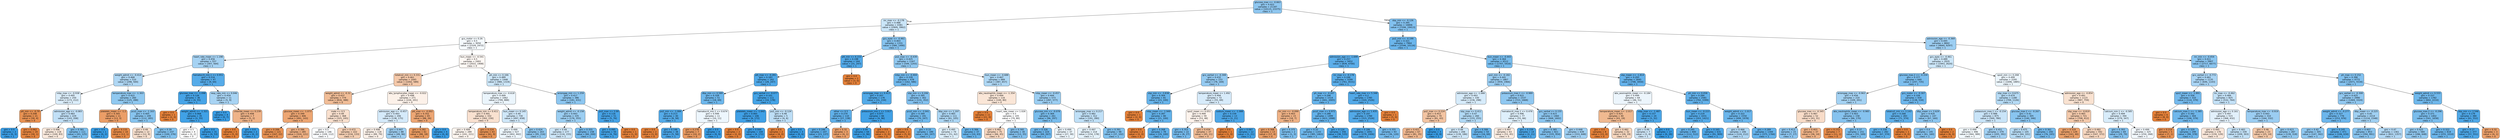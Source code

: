 digraph Tree {
node [shape=box, style="filled, rounded", color="black", fontname="helvetica"] ;
edge [fontname="helvetica"] ;
0 [label="glucose_max <= -0.663\ngini = 0.422\nsamples = 21187\nvalue = [10115, 23375]\nclass = 1", fillcolor="#8fc7f0"] ;
1 [label="inr_max <= -0.178\ngini = 0.488\nsamples = 4381\nvalue = [2909, 3962]\nclass = 1", fillcolor="#cae5f8"] ;
0 -> 1 [labeldistance=2.5, labelangle=45, headlabel="True"] ;
2 [label="gcs_motor <= 0.26\ngini = 0.5\nsamples = 3050\nvalue = [2329, 2472]\nclass = 1", fillcolor="#f4f9fd"] ;
1 -> 2 ;
3 [label="heart_rate_mean <= 1.198\ngini = 0.456\nsamples = 557\nvalue = [307, 564]\nclass = 1", fillcolor="#a5d2f3"] ;
2 -> 3 ;
4 [label="weight_admit <= -0.414\ngini = 0.468\nsamples = 510\nvalue = [298, 500]\nclass = 1", fillcolor="#afd7f4"] ;
3 -> 4 ;
5 [label="mbp_max <= -0.938\ngini = 0.495\nsamples = 250\nvalue = [173, 212]\nclass = 1", fillcolor="#dbedfa"] ;
4 -> 5 ;
6 [label="ptt_min <= -0.79\ngini = 0.208\nsamples = 21\nvalue = [30, 4]\nclass = 0", fillcolor="#e89253"] ;
5 -> 6 ;
7 [label="gini = 0.0\nsamples = 2\nvalue = [0, 3]\nclass = 1", fillcolor="#399de5"] ;
6 -> 7 ;
8 [label="gini = 0.062\nsamples = 19\nvalue = [30, 1]\nclass = 0", fillcolor="#e68540"] ;
6 -> 8 ;
9 [label="admission_age <= -0.083\ngini = 0.483\nsamples = 229\nvalue = [143, 208]\nclass = 1", fillcolor="#c1e0f7"] ;
5 -> 9 ;
10 [label="gini = 0.496\nsamples = 118\nvalue = [100, 83]\nclass = 0", fillcolor="#fbeadd"] ;
9 -> 10 ;
11 [label="gini = 0.381\nsamples = 111\nvalue = [43, 125]\nclass = 1", fillcolor="#7dbfee"] ;
9 -> 11 ;
12 [label="temperature_max <= -1.303\ngini = 0.422\nsamples = 260\nvalue = [125, 288]\nclass = 1", fillcolor="#8fc8f0"] ;
4 -> 12 ;
13 [label="platelets_mean <= -1.2\ngini = 0.305\nsamples = 11\nvalue = [13, 3]\nclass = 0", fillcolor="#eb9e67"] ;
12 -> 13 ;
14 [label="gini = 0.0\nsamples = 1\nvalue = [0, 2]\nclass = 1", fillcolor="#399de5"] ;
13 -> 14 ;
15 [label="gini = 0.133\nsamples = 10\nvalue = [13, 1]\nclass = 0", fillcolor="#e78b48"] ;
13 -> 15 ;
16 [label="pco2_max <= -1.163\ngini = 0.405\nsamples = 249\nvalue = [112, 285]\nclass = 1", fillcolor="#87c4ef"] ;
12 -> 16 ;
17 [label="gini = 0.49\nsamples = 12\nvalue = [12, 9]\nclass = 0", fillcolor="#f8e0ce"] ;
16 -> 17 ;
18 [label="gini = 0.39\nsamples = 237\nvalue = [100, 276]\nclass = 1", fillcolor="#81c1ee"] ;
16 -> 18 ;
19 [label="hematocrit_min.1 <= 0.951\ngini = 0.216\nsamples = 47\nvalue = [9, 64]\nclass = 1", fillcolor="#55abe9"] ;
3 -> 19 ;
20 [label="glucose_max <= -1.098\ngini = 0.126\nsamples = 36\nvalue = [4, 55]\nclass = 1", fillcolor="#47a4e7"] ;
19 -> 20 ;
21 [label="gini = 0.0\nsamples = 1\nvalue = [2, 0]\nclass = 0", fillcolor="#e58139"] ;
20 -> 21 ;
22 [label="weight_admit <= -1.321\ngini = 0.068\nsamples = 35\nvalue = [2, 55]\nclass = 1", fillcolor="#40a1e6"] ;
20 -> 22 ;
23 [label="gini = 0.5\nsamples = 4\nvalue = [2, 2]\nclass = 0", fillcolor="#ffffff"] ;
22 -> 23 ;
24 [label="gini = 0.0\nsamples = 31\nvalue = [0, 53]\nclass = 1", fillcolor="#399de5"] ;
22 -> 24 ;
25 [label="resp_rate_min <= 0.046\ngini = 0.459\nsamples = 11\nvalue = [5, 9]\nclass = 1", fillcolor="#a7d3f3"] ;
19 -> 25 ;
26 [label="gini = 0.0\nsamples = 4\nvalue = [0, 7]\nclass = 1", fillcolor="#399de5"] ;
25 -> 26 ;
27 [label="chloride_mean <= 0.239\ngini = 0.408\nsamples = 7\nvalue = [5, 2]\nclass = 0", fillcolor="#efb388"] ;
25 -> 27 ;
28 [label="gini = 0.0\nsamples = 5\nvalue = [5, 0]\nclass = 0", fillcolor="#e58139"] ;
27 -> 28 ;
29 [label="gini = 0.0\nsamples = 2\nvalue = [0, 2]\nclass = 1", fillcolor="#399de5"] ;
27 -> 29 ;
30 [label="bun_mean <= -0.541\ngini = 0.5\nsamples = 2493\nvalue = [2022, 1908]\nclass = 0", fillcolor="#fef8f4"] ;
2 -> 30 ;
31 [label="totalco2_min <= 0.331\ngini = 0.461\nsamples = 1045\nvalue = [1042, 589]\nclass = 0", fillcolor="#f4c8a9"] ;
30 -> 31 ;
32 [label="weight_admit <= -0.31\ngini = 0.437\nsamples = 774\nvalue = [816, 388]\nclass = 0", fillcolor="#f1bd97"] ;
31 -> 32 ;
33 [label="glucose_mean <= -1.073\ngini = 0.349\nsamples = 406\nvalue = [491, 143]\nclass = 0", fillcolor="#eda673"] ;
32 -> 33 ;
34 [label="gini = 0.206\nsamples = 121\nvalue = [167, 22]\nclass = 0", fillcolor="#e89253"] ;
33 -> 34 ;
35 [label="gini = 0.396\nsamples = 285\nvalue = [324, 121]\nclass = 0", fillcolor="#efb083"] ;
33 -> 35 ;
36 [label="male <= 0.5\ngini = 0.49\nsamples = 368\nvalue = [325, 245]\nclass = 0", fillcolor="#f9e0ce"] ;
32 -> 36 ;
37 [label="gini = 0.5\nsamples = 146\nvalue = [109, 112]\nclass = 1", fillcolor="#fafcfe"] ;
36 -> 37 ;
38 [label="gini = 0.472\nsamples = 222\nvalue = [216, 133]\nclass = 0", fillcolor="#f5cfb3"] ;
36 -> 38 ;
39 [label="abs_lymphocytes_mean <= -0.022\ngini = 0.498\nsamples = 271\nvalue = [226, 201]\nclass = 0", fillcolor="#fcf1e9"] ;
31 -> 39 ;
40 [label="admission_age <= -0.457\ngini = 0.493\nsamples = 206\nvalue = [138, 175]\nclass = 1", fillcolor="#d5eafa"] ;
39 -> 40 ;
41 [label="gini = 0.498\nsamples = 118\nvalue = [89, 79]\nclass = 0", fillcolor="#fcf1e9"] ;
40 -> 41 ;
42 [label="gini = 0.447\nsamples = 88\nvalue = [49, 96]\nclass = 1", fillcolor="#9ecff2"] ;
40 -> 42 ;
43 [label="ptt_max <= -0.002\ngini = 0.352\nsamples = 65\nvalue = [88, 26]\nclass = 0", fillcolor="#eda674"] ;
39 -> 43 ;
44 [label="gini = 0.282\nsamples = 61\nvalue = [88, 18]\nclass = 0", fillcolor="#ea9b61"] ;
43 -> 44 ;
45 [label="gini = 0.0\nsamples = 4\nvalue = [0, 8]\nclass = 1", fillcolor="#399de5"] ;
43 -> 45 ;
46 [label="ph_min <= 0.166\ngini = 0.489\nsamples = 1448\nvalue = [980, 1319]\nclass = 1", fillcolor="#cce6f8"] ;
30 -> 46 ;
47 [label="temperature_max <= -0.618\ngini = 0.499\nsamples = 1062\nvalue = [799, 888]\nclass = 1", fillcolor="#ebf5fc"] ;
46 -> 47 ;
48 [label="temperature_min <= 0.411\ngini = 0.491\nsamples = 332\nvalue = [302, 230]\nclass = 0", fillcolor="#f9e1d0"] ;
47 -> 48 ;
49 [label="gini = 0.499\nsamples = 289\nvalue = [241, 221]\nclass = 0", fillcolor="#fdf5ef"] ;
48 -> 49 ;
50 [label="gini = 0.224\nsamples = 43\nvalue = [61, 9]\nclass = 0", fillcolor="#e99456"] ;
48 -> 50 ;
51 [label="bun_mean <= 0.145\ngini = 0.49\nsamples = 730\nvalue = [497, 658]\nclass = 1", fillcolor="#cfe7f9"] ;
47 -> 51 ;
52 [label="gini = 0.499\nsamples = 527\nvalue = [402, 442]\nclass = 1", fillcolor="#edf6fd"] ;
51 -> 52 ;
53 [label="gini = 0.424\nsamples = 203\nvalue = [95, 216]\nclass = 1", fillcolor="#90c8f0"] ;
51 -> 53 ;
54 [label="aniongap_min <= 1.259\ngini = 0.417\nsamples = 386\nvalue = [181, 431]\nclass = 1", fillcolor="#8cc6f0"] ;
46 -> 54 ;
55 [label="weight_admit <= -0.158\ngini = 0.443\nsamples = 335\nvalue = [176, 355]\nclass = 1", fillcolor="#9bcef2"] ;
54 -> 55 ;
56 [label="gini = 0.49\nsamples = 177\nvalue = [116, 155]\nclass = 1", fillcolor="#cde6f8"] ;
55 -> 56 ;
57 [label="gini = 0.355\nsamples = 158\nvalue = [60, 200]\nclass = 1", fillcolor="#74baed"] ;
55 -> 57 ;
58 [label="po2_max <= 2.09\ngini = 0.116\nsamples = 51\nvalue = [5, 76]\nclass = 1", fillcolor="#46a3e7"] ;
54 -> 58 ;
59 [label="gini = 0.095\nsamples = 50\nvalue = [4, 76]\nclass = 1", fillcolor="#43a2e6"] ;
58 -> 59 ;
60 [label="gini = 0.0\nsamples = 1\nvalue = [1, 0]\nclass = 0", fillcolor="#e58139"] ;
58 -> 60 ;
61 [label="gcs_eyes <= -0.461\ngini = 0.403\nsamples = 1331\nvalue = [580, 1490]\nclass = 1", fillcolor="#86c3ef"] ;
1 -> 61 ;
62 [label="ptt_min <= 6.153\ngini = 0.198\nsamples = 164\nvalue = [31, 247]\nclass = 1", fillcolor="#52a9e8"] ;
61 -> 62 ;
63 [label="ptt_max <= -0.281\ngini = 0.183\nsamples = 162\nvalue = [28, 247]\nclass = 1", fillcolor="#4fa8e8"] ;
62 -> 63 ;
64 [label="dbp_min <= 0.589\ngini = 0.328\nsamples = 51\nvalue = [18, 69]\nclass = 1", fillcolor="#6db7ec"] ;
63 -> 64 ;
65 [label="po2_min <= -1.084\ngini = 0.213\nsamples = 40\nvalue = [8, 58]\nclass = 1", fillcolor="#54abe9"] ;
64 -> 65 ;
66 [label="gini = 0.0\nsamples = 2\nvalue = [3, 0]\nclass = 0", fillcolor="#e58139"] ;
65 -> 66 ;
67 [label="gini = 0.146\nsamples = 38\nvalue = [5, 58]\nclass = 1", fillcolor="#4aa5e7"] ;
65 -> 67 ;
68 [label="hematocrit_min.1 <= 0.674\ngini = 0.499\nsamples = 11\nvalue = [10, 11]\nclass = 1", fillcolor="#edf6fd"] ;
64 -> 68 ;
69 [label="gini = 0.278\nsamples = 7\nvalue = [10, 2]\nclass = 0", fillcolor="#ea9a61"] ;
68 -> 69 ;
70 [label="gini = 0.0\nsamples = 4\nvalue = [0, 9]\nclass = 1", fillcolor="#399de5"] ;
68 -> 70 ;
71 [label="gcs_verbal <= -0.077\ngini = 0.101\nsamples = 111\nvalue = [10, 178]\nclass = 1", fillcolor="#44a3e6"] ;
63 -> 71 ;
72 [label="platelets_mean <= -1.642\ngini = 0.065\nsamples = 106\nvalue = [6, 172]\nclass = 1", fillcolor="#40a0e6"] ;
71 -> 72 ;
73 [label="gini = 0.0\nsamples = 2\nvalue = [2, 0]\nclass = 0", fillcolor="#e58139"] ;
72 -> 73 ;
74 [label="gini = 0.044\nsamples = 104\nvalue = [4, 172]\nclass = 1", fillcolor="#3e9fe6"] ;
72 -> 74 ;
75 [label="po2_min <= -0.124\ngini = 0.48\nsamples = 5\nvalue = [4, 6]\nclass = 1", fillcolor="#bddef6"] ;
71 -> 75 ;
76 [label="gini = 0.0\nsamples = 2\nvalue = [4, 0]\nclass = 0", fillcolor="#e58139"] ;
75 -> 76 ;
77 [label="gini = 0.0\nsamples = 3\nvalue = [0, 6]\nclass = 1", fillcolor="#399de5"] ;
75 -> 77 ;
78 [label="gini = 0.0\nsamples = 2\nvalue = [3, 0]\nclass = 0", fillcolor="#e58139"] ;
62 -> 78 ;
79 [label="po2_max <= -0.439\ngini = 0.425\nsamples = 1167\nvalue = [549, 1243]\nclass = 1", fillcolor="#90c8f0"] ;
61 -> 79 ;
80 [label="mbp_min <= -0.404\ngini = 0.339\nsamples = 478\nvalue = [162, 586]\nclass = 1", fillcolor="#70b8ec"] ;
79 -> 80 ;
81 [label="aniongap_max <= 0.413\ngini = 0.207\nsamples = 176\nvalue = [31, 234]\nclass = 1", fillcolor="#53aae8"] ;
80 -> 81 ;
82 [label="other <= 0.5\ngini = 0.274\nsamples = 110\nvalue = [27, 138]\nclass = 1", fillcolor="#60b0ea"] ;
81 -> 82 ;
83 [label="gini = 0.246\nsamples = 107\nvalue = [23, 137]\nclass = 1", fillcolor="#5aade9"] ;
82 -> 83 ;
84 [label="gini = 0.32\nsamples = 3\nvalue = [4, 1]\nclass = 0", fillcolor="#eca06a"] ;
82 -> 84 ;
85 [label="potassium_min.1 <= 3.917\ngini = 0.077\nsamples = 66\nvalue = [4, 96]\nclass = 1", fillcolor="#41a1e6"] ;
81 -> 85 ;
86 [label="gini = 0.04\nsamples = 64\nvalue = [2, 96]\nclass = 1", fillcolor="#3d9fe6"] ;
85 -> 86 ;
87 [label="gini = 0.0\nsamples = 2\nvalue = [2, 0]\nclass = 0", fillcolor="#e58139"] ;
85 -> 87 ;
88 [label="sbp_min <= 0.206\ngini = 0.395\nsamples = 302\nvalue = [131, 352]\nclass = 1", fillcolor="#83c1ef"] ;
80 -> 88 ;
89 [label="pco2_min <= -2.041\ngini = 0.344\nsamples = 191\nvalue = [70, 247]\nclass = 1", fillcolor="#71b9ec"] ;
88 -> 89 ;
90 [label="gini = 0.0\nsamples = 2\nvalue = [5, 0]\nclass = 0", fillcolor="#e58139"] ;
89 -> 90 ;
91 [label="gini = 0.33\nsamples = 189\nvalue = [65, 247]\nclass = 1", fillcolor="#6db7ec"] ;
89 -> 91 ;
92 [label="dbp_min <= 1.197\ngini = 0.465\nsamples = 111\nvalue = [61, 105]\nclass = 1", fillcolor="#acd6f4"] ;
88 -> 92 ;
93 [label="gini = 0.495\nsamples = 74\nvalue = [51, 62]\nclass = 1", fillcolor="#dceefa"] ;
92 -> 93 ;
94 [label="gini = 0.306\nsamples = 37\nvalue = [10, 43]\nclass = 1", fillcolor="#67b4eb"] ;
92 -> 94 ;
95 [label="bun_mean <= -0.688\ngini = 0.467\nsamples = 689\nvalue = [387, 657]\nclass = 1", fillcolor="#aed7f4"] ;
79 -> 95 ;
96 [label="abs_neutrophils_mean <= -1.354\ngini = 0.494\nsamples = 116\nvalue = [100, 80]\nclass = 0", fillcolor="#fae6d7"] ;
95 -> 96 ;
97 [label="gini = 0.0\nsamples = 11\nvalue = [21, 0]\nclass = 0", fillcolor="#e58139"] ;
96 -> 97 ;
98 [label="heart_rate_mean <= 1.026\ngini = 0.5\nsamples = 105\nvalue = [79, 80]\nclass = 1", fillcolor="#fdfeff"] ;
96 -> 98 ;
99 [label="gini = 0.482\nsamples = 75\nvalue = [66, 45]\nclass = 0", fillcolor="#f7d7c0"] ;
98 -> 99 ;
100 [label="gini = 0.395\nsamples = 30\nvalue = [13, 35]\nclass = 1", fillcolor="#83c1ef"] ;
98 -> 100 ;
101 [label="mbp_mean <= -0.457\ngini = 0.444\nsamples = 573\nvalue = [287, 577]\nclass = 1", fillcolor="#9bcef2"] ;
95 -> 101 ;
102 [label="glucose_min <= -0.078\ngini = 0.369\nsamples = 261\nvalue = [96, 297]\nclass = 1", fillcolor="#79bded"] ;
101 -> 102 ;
103 [label="gini = 0.326\nsamples = 224\nvalue = [69, 267]\nclass = 1", fillcolor="#6cb6ec"] ;
102 -> 103 ;
104 [label="gini = 0.499\nsamples = 37\nvalue = [27, 30]\nclass = 1", fillcolor="#ebf5fc"] ;
102 -> 104 ;
105 [label="aniongap_max <= 0.217\ngini = 0.482\nsamples = 312\nvalue = [191, 280]\nclass = 1", fillcolor="#c0e0f7"] ;
101 -> 105 ;
106 [label="gini = 0.497\nsamples = 214\nvalue = [154, 178]\nclass = 1", fillcolor="#e4f2fb"] ;
105 -> 106 ;
107 [label="gini = 0.391\nsamples = 98\nvalue = [37, 102]\nclass = 1", fillcolor="#81c1ee"] ;
105 -> 107 ;
108 [label="sbp_min <= -0.126\ngini = 0.395\nsamples = 16806\nvalue = [7206, 19413]\nclass = 1", fillcolor="#82c1ef"] ;
0 -> 108 [labeldistance=2.5, labelangle=-45, headlabel="False"] ;
109 [label="po2_min <= -0.199\ngini = 0.321\nsamples = 7964\nvalue = [2546, 10116]\nclass = 1", fillcolor="#6bb6ec"] ;
108 -> 109 ;
110 [label="admission_age <= -1.699\ngini = 0.257\nsamples = 3452\nvalue = [839, 4700]\nclass = 1", fillcolor="#5caeea"] ;
109 -> 110 ;
111 [label="gcs_verbal <= -0.308\ngini = 0.432\nsamples = 153\nvalue = [78, 169]\nclass = 1", fillcolor="#94caf1"] ;
110 -> 111 ;
112 [label="sbp_min <= -3.838\ngini = 0.304\nsamples = 81\nvalue = [23, 100]\nclass = 1", fillcolor="#67b4eb"] ;
111 -> 112 ;
113 [label="gini = 0.0\nsamples = 1\nvalue = [2, 0]\nclass = 0", fillcolor="#e58139"] ;
112 -> 113 ;
114 [label="mbp_mean <= -1.949\ngini = 0.287\nsamples = 80\nvalue = [21, 100]\nclass = 1", fillcolor="#63b2ea"] ;
112 -> 114 ;
115 [label="gini = 0.0\nsamples = 2\nvalue = [2, 0]\nclass = 0", fillcolor="#e58139"] ;
114 -> 115 ;
116 [label="gini = 0.268\nsamples = 78\nvalue = [19, 100]\nclass = 1", fillcolor="#5fb0ea"] ;
114 -> 116 ;
117 [label="temperature_mean <= 1.492\ngini = 0.494\nsamples = 72\nvalue = [55, 69]\nclass = 1", fillcolor="#d7ebfa"] ;
111 -> 117 ;
118 [label="spo2_mean <= 0.051\ngini = 0.499\nsamples = 59\nvalue = [53, 48]\nclass = 0", fillcolor="#fdf3ec"] ;
117 -> 118 ;
119 [label="gini = 0.353\nsamples = 22\nvalue = [8, 27]\nclass = 1", fillcolor="#74baed"] ;
118 -> 119 ;
120 [label="gini = 0.434\nsamples = 37\nvalue = [45, 21]\nclass = 0", fillcolor="#f1bc95"] ;
118 -> 120 ;
121 [label="sodium_mean <= -1.088\ngini = 0.159\nsamples = 13\nvalue = [2, 21]\nclass = 1", fillcolor="#4ca6e7"] ;
117 -> 121 ;
122 [label="gini = 0.0\nsamples = 1\nvalue = [1, 0]\nclass = 0", fillcolor="#e58139"] ;
121 -> 122 ;
123 [label="gini = 0.087\nsamples = 12\nvalue = [1, 21]\nclass = 1", fillcolor="#42a2e6"] ;
121 -> 123 ;
124 [label="inr_max <= -0.178\ngini = 0.246\nsamples = 3299\nvalue = [761, 4531]\nclass = 1", fillcolor="#5aade9"] ;
110 -> 124 ;
125 [label="ph_max <= -4.207\ngini = 0.296\nsamples = 1514\nvalue = [441, 2005]\nclass = 1", fillcolor="#65b3eb"] ;
124 -> 125 ;
126 [label="inr_min <= -0.099\ngini = 0.403\nsamples = 15\nvalue = [18, 7]\nclass = 0", fillcolor="#efb286"] ;
125 -> 126 ;
127 [label="gini = 0.308\nsamples = 13\nvalue = [17, 4]\nclass = 0", fillcolor="#eb9f68"] ;
126 -> 127 ;
128 [label="gini = 0.375\nsamples = 2\nvalue = [1, 3]\nclass = 1", fillcolor="#7bbeee"] ;
126 -> 128 ;
129 [label="pco2_max <= 0.972\ngini = 0.288\nsamples = 1499\nvalue = [423, 1998]\nclass = 1", fillcolor="#63b2eb"] ;
125 -> 129 ;
130 [label="gini = 0.33\nsamples = 1143\nvalue = [385, 1463]\nclass = 1", fillcolor="#6db7ec"] ;
129 -> 130 ;
131 [label="gini = 0.124\nsamples = 356\nvalue = [38, 535]\nclass = 1", fillcolor="#47a4e7"] ;
129 -> 131 ;
132 [label="heart_rate_max <= 5.348\ngini = 0.2\nsamples = 1785\nvalue = [320, 2526]\nclass = 1", fillcolor="#52a9e8"] ;
124 -> 132 ;
133 [label="admission_age <= 1.435\ngini = 0.197\nsamples = 1784\nvalue = [315, 2526]\nclass = 1", fillcolor="#52a9e8"] ;
132 -> 133 ;
134 [label="gini = 0.186\nsamples = 1691\nvalue = [279, 2406]\nclass = 1", fillcolor="#50a8e8"] ;
133 -> 134 ;
135 [label="gini = 0.355\nsamples = 93\nvalue = [36, 120]\nclass = 1", fillcolor="#74baed"] ;
133 -> 135 ;
136 [label="gini = 0.0\nsamples = 1\nvalue = [5, 0]\nclass = 0", fillcolor="#e58139"] ;
132 -> 136 ;
137 [label="bun_mean <= -0.443\ngini = 0.364\nsamples = 4512\nvalue = [1707, 5416]\nclass = 1", fillcolor="#77bced"] ;
109 -> 137 ;
138 [label="po2_min <= -0.182\ngini = 0.441\nsamples = 1867\nvalue = [959, 1966]\nclass = 1", fillcolor="#9acdf2"] ;
137 -> 138 ;
139 [label="admission_age <= -1.066\ngini = 0.493\nsamples = 330\nvalue = [236, 298]\nclass = 1", fillcolor="#d6ebfa"] ;
138 -> 139 ;
140 [label="po2_max <= 0.224\ngini = 0.453\nsamples = 70\nvalue = [81, 43]\nclass = 0", fillcolor="#f3c4a2"] ;
139 -> 140 ;
141 [label="gini = 0.421\nsamples = 67\nvalue = [81, 35]\nclass = 0", fillcolor="#f0b78f"] ;
140 -> 141 ;
142 [label="gini = 0.0\nsamples = 3\nvalue = [0, 8]\nclass = 1", fillcolor="#399de5"] ;
140 -> 142 ;
143 [label="sbp_max <= 0.411\ngini = 0.47\nsamples = 260\nvalue = [155, 255]\nclass = 1", fillcolor="#b1d9f5"] ;
139 -> 143 ;
144 [label="gini = 0.49\nsamples = 206\nvalue = [139, 186]\nclass = 1", fillcolor="#cde6f8"] ;
143 -> 144 ;
145 [label="gini = 0.306\nsamples = 54\nvalue = [16, 69]\nclass = 1", fillcolor="#67b4eb"] ;
143 -> 145 ;
146 [label="potassium_max.1 <= -0.989\ngini = 0.422\nsamples = 1537\nvalue = [723, 1668]\nclass = 1", fillcolor="#8fc7f0"] ;
138 -> 146 ;
147 [label="hematocrit_max.1 <= 0.476\ngini = 0.496\nsamples = 77\nvalue = [55, 66]\nclass = 1", fillcolor="#deeffb"] ;
146 -> 147 ;
148 [label="gini = 0.497\nsamples = 63\nvalue = [53, 45]\nclass = 0", fillcolor="#fbece1"] ;
147 -> 148 ;
149 [label="gini = 0.159\nsamples = 14\nvalue = [2, 21]\nclass = 1", fillcolor="#4ca6e7"] ;
147 -> 149 ;
150 [label="gcs_verbal <= 0.155\ngini = 0.415\nsamples = 1460\nvalue = [668, 1602]\nclass = 1", fillcolor="#8cc6f0"] ;
146 -> 150 ;
151 [label="gini = 0.385\nsamples = 821\nvalue = [335, 954]\nclass = 1", fillcolor="#7fbfee"] ;
150 -> 151 ;
152 [label="gini = 0.448\nsamples = 639\nvalue = [333, 648]\nclass = 1", fillcolor="#9fcff2"] ;
150 -> 152 ;
153 [label="sbp_mean <= -1.814\ngini = 0.293\nsamples = 2645\nvalue = [748, 3450]\nclass = 1", fillcolor="#64b2eb"] ;
137 -> 153 ;
154 [label="abs_eosinophils_mean <= -0.184\ngini = 0.499\nsamples = 64\nvalue = [46, 51]\nclass = 1", fillcolor="#ecf5fc"] ;
153 -> 154 ;
155 [label="temperature_mean <= -2.017\ngini = 0.425\nsamples = 40\nvalue = [43, 19]\nclass = 0", fillcolor="#f0b990"] ;
154 -> 155 ;
156 [label="gini = 0.0\nsamples = 8\nvalue = [15, 0]\nclass = 0", fillcolor="#e58139"] ;
155 -> 156 ;
157 [label="gini = 0.482\nsamples = 32\nvalue = [28, 19]\nclass = 0", fillcolor="#f7d7bf"] ;
155 -> 157 ;
158 [label="mbp_max <= -1.487\ngini = 0.157\nsamples = 24\nvalue = [3, 32]\nclass = 1", fillcolor="#4ca6e7"] ;
154 -> 158 ;
159 [label="gini = 0.49\nsamples = 7\nvalue = [3, 4]\nclass = 1", fillcolor="#cee6f8"] ;
158 -> 159 ;
160 [label="gini = 0.0\nsamples = 17\nvalue = [0, 28]\nclass = 1", fillcolor="#399de5"] ;
158 -> 160 ;
161 [label="ph_min <= 0.058\ngini = 0.284\nsamples = 2581\nvalue = [702, 3399]\nclass = 1", fillcolor="#62b1ea"] ;
153 -> 161 ;
162 [label="bun_mean <= -0.223\ngini = 0.219\nsamples = 1031\nvalue = [203, 1421]\nclass = 1", fillcolor="#55abe9"] ;
161 -> 162 ;
163 [label="gini = 0.295\nsamples = 400\nvalue = [112, 512]\nclass = 1", fillcolor="#64b2eb"] ;
162 -> 163 ;
164 [label="gini = 0.165\nsamples = 631\nvalue = [91, 909]\nclass = 1", fillcolor="#4da7e8"] ;
162 -> 164 ;
165 [label="weight_admit <= -1.017\ngini = 0.322\nsamples = 1550\nvalue = [499, 1978]\nclass = 1", fillcolor="#6bb6ec"] ;
161 -> 165 ;
166 [label="gini = 0.466\nsamples = 206\nvalue = [124, 212]\nclass = 1", fillcolor="#add6f4"] ;
165 -> 166 ;
167 [label="gini = 0.289\nsamples = 1344\nvalue = [375, 1766]\nclass = 1", fillcolor="#63b2eb"] ;
165 -> 167 ;
168 [label="admission_age <= -0.369\ngini = 0.445\nsamples = 8842\nvalue = [4660, 9297]\nclass = 1", fillcolor="#9ccef2"] ;
108 -> 168 ;
169 [label="gcs_eyes <= -0.461\ngini = 0.489\nsamples = 2935\nvalue = [1943, 2620]\nclass = 1", fillcolor="#cce6f8"] ;
168 -> 169 ;
170 [label="glucose_max.2 <= -0.334\ngini = 0.377\nsamples = 640\nvalue = [247, 735]\nclass = 1", fillcolor="#7cbeee"] ;
169 -> 170 ;
171 [label="aniongap_max <= -0.963\ngini = 0.456\nsamples = 210\nvalue = [109, 201]\nclass = 1", fillcolor="#a4d2f3"] ;
170 -> 171 ;
172 [label="glucose_max <= -0.345\ngini = 0.487\nsamples = 52\nvalue = [43, 31]\nclass = 0", fillcolor="#f8dcc8"] ;
171 -> 172 ;
173 [label="gini = 0.413\nsamples = 15\nvalue = [7, 17]\nclass = 1", fillcolor="#8bc5f0"] ;
172 -> 173 ;
174 [label="gini = 0.403\nsamples = 37\nvalue = [36, 14]\nclass = 0", fillcolor="#efb286"] ;
172 -> 174 ;
175 [label="abs_neutrophils_mean <= -0.985\ngini = 0.403\nsamples = 158\nvalue = [66, 170]\nclass = 1", fillcolor="#86c3ef"] ;
171 -> 175 ;
176 [label="gini = 0.153\nsamples = 7\nvalue = [11, 1]\nclass = 0", fillcolor="#e78c4b"] ;
175 -> 176 ;
177 [label="gini = 0.37\nsamples = 151\nvalue = [55, 169]\nclass = 1", fillcolor="#79bded"] ;
175 -> 177 ;
178 [label="gcs_motor <= -0.307\ngini = 0.326\nsamples = 430\nvalue = [138, 534]\nclass = 1", fillcolor="#6cb6ec"] ;
170 -> 178 ;
179 [label="totalco2_min <= 3.143\ngini = 0.268\nsamples = 283\nvalue = [71, 374]\nclass = 1", fillcolor="#5fb0ea"] ;
178 -> 179 ;
180 [label="gini = 0.258\nsamples = 282\nvalue = [67, 374]\nclass = 1", fillcolor="#5cafea"] ;
179 -> 180 ;
181 [label="gini = 0.0\nsamples = 1\nvalue = [4, 0]\nclass = 0", fillcolor="#e58139"] ;
179 -> 181 ;
182 [label="dbp_mean <= 2.629\ngini = 0.416\nsamples = 147\nvalue = [67, 160]\nclass = 1", fillcolor="#8cc6f0"] ;
178 -> 182 ;
183 [label="gini = 0.4\nsamples = 145\nvalue = [61, 160]\nclass = 1", fillcolor="#84c2ef"] ;
182 -> 183 ;
184 [label="gini = 0.0\nsamples = 2\nvalue = [6, 0]\nclass = 0", fillcolor="#e58139"] ;
182 -> 184 ;
185 [label="spo2_min <= 0.268\ngini = 0.499\nsamples = 2295\nvalue = [1696, 1885]\nclass = 1", fillcolor="#ebf5fc"] ;
169 -> 185 ;
186 [label="sbp_max <= 0.675\ngini = 0.474\nsamples = 1180\nvalue = [709, 1126]\nclass = 1", fillcolor="#b6dbf5"] ;
185 -> 186 ;
187 [label="potassium_max.1 <= -0.154\ngini = 0.488\nsamples = 875\nvalue = [569, 780]\nclass = 1", fillcolor="#c9e4f8"] ;
186 -> 187 ;
188 [label="gini = 0.499\nsamples = 496\nvalue = [364, 389]\nclass = 1", fillcolor="#f2f9fd"] ;
187 -> 188 ;
189 [label="gini = 0.451\nsamples = 379\nvalue = [205, 391]\nclass = 1", fillcolor="#a1d0f3"] ;
187 -> 189 ;
190 [label="glucose_max.2 <= -0.267\ngini = 0.41\nsamples = 305\nvalue = [140, 346]\nclass = 1", fillcolor="#89c5f0"] ;
186 -> 190 ;
191 [label="gini = 0.475\nsamples = 105\nvalue = [64, 101]\nclass = 1", fillcolor="#b6dbf5"] ;
190 -> 191 ;
192 [label="gini = 0.361\nsamples = 200\nvalue = [76, 245]\nclass = 1", fillcolor="#76bbed"] ;
190 -> 192 ;
193 [label="admission_age <= -0.854\ngini = 0.491\nsamples = 1115\nvalue = [987, 759]\nclass = 0", fillcolor="#f9e2d1"] ;
185 -> 193 ;
194 [label="sbp_max <= -0.819\ngini = 0.465\nsamples = 721\nvalue = [708, 412]\nclass = 0", fillcolor="#f4caac"] ;
193 -> 194 ;
195 [label="gini = 0.319\nsamples = 129\nvalue = [161, 40]\nclass = 0", fillcolor="#eba06a"] ;
194 -> 195 ;
196 [label="gini = 0.482\nsamples = 592\nvalue = [547, 372]\nclass = 0", fillcolor="#f7d7c0"] ;
194 -> 196 ;
197 [label="calcium_min.1 <= -0.585\ngini = 0.494\nsamples = 394\nvalue = [279, 347]\nclass = 1", fillcolor="#d8ecfa"] ;
193 -> 197 ;
198 [label="gini = 0.393\nsamples = 69\nvalue = [29, 79]\nclass = 1", fillcolor="#82c1ef"] ;
197 -> 198 ;
199 [label="gini = 0.499\nsamples = 325\nvalue = [250, 268]\nclass = 1", fillcolor="#f2f8fd"] ;
197 -> 199 ;
200 [label="inr_min <= -0.454\ngini = 0.411\nsamples = 5907\nvalue = [2717, 6677]\nclass = 1", fillcolor="#8ac5f0"] ;
168 -> 200 ;
201 [label="gcs_verbal <= -0.772\ngini = 0.461\nsamples = 1135\nvalue = [646, 1143]\nclass = 1", fillcolor="#a9d4f4"] ;
200 -> 201 ;
202 [label="spo2_mean <= -1.891\ngini = 0.356\nsamples = 310\nvalue = [114, 379]\nclass = 1", fillcolor="#75baed"] ;
201 -> 202 ;
203 [label="gini = 0.0\nsamples = 6\nvalue = [8, 0]\nclass = 0", fillcolor="#e58139"] ;
202 -> 203 ;
204 [label="calcium_max.1 <= -1.385\ngini = 0.342\nsamples = 304\nvalue = [106, 379]\nclass = 1", fillcolor="#70b8ec"] ;
202 -> 204 ;
205 [label="gini = 0.219\nsamples = 5\nvalue = [7, 1]\nclass = 0", fillcolor="#e99355"] ;
204 -> 205 ;
206 [label="gini = 0.329\nsamples = 299\nvalue = [99, 378]\nclass = 1", fillcolor="#6db7ec"] ;
204 -> 206 ;
207 [label="inr_max <= -0.462\ngini = 0.484\nsamples = 825\nvalue = [532, 764]\nclass = 1", fillcolor="#c3e1f7"] ;
201 -> 207 ;
208 [label="admission_age <= 0.161\ngini = 0.497\nsamples = 515\nvalue = [368, 432]\nclass = 1", fillcolor="#e2f0fb"] ;
207 -> 208 ;
209 [label="gini = 0.495\nsamples = 176\nvalue = [159, 129]\nclass = 0", fillcolor="#fae7da"] ;
208 -> 209 ;
210 [label="gini = 0.483\nsamples = 339\nvalue = [209, 303]\nclass = 1", fillcolor="#c2e1f7"] ;
208 -> 210 ;
211 [label="temperature_max <= -0.919\ngini = 0.443\nsamples = 310\nvalue = [164, 332]\nclass = 1", fillcolor="#9bcdf2"] ;
207 -> 211 ;
212 [label="gini = 0.46\nsamples = 23\nvalue = [25, 14]\nclass = 0", fillcolor="#f4c8a8"] ;
211 -> 212 ;
213 [label="gini = 0.423\nsamples = 287\nvalue = [139, 318]\nclass = 1", fillcolor="#90c8f0"] ;
211 -> 213 ;
214 [label="ph_max <= 0.152\ngini = 0.396\nsamples = 4772\nvalue = [2071, 5534]\nclass = 1", fillcolor="#83c2ef"] ;
200 -> 214 ;
215 [label="gcs_verbal <= -0.308\ngini = 0.425\nsamples = 2990\nvalue = [1469, 3324]\nclass = 1", fillcolor="#91c8f0"] ;
214 -> 215 ;
216 [label="weight_admit <= -0.277\ngini = 0.327\nsamples = 776\nvalue = [253, 976]\nclass = 1", fillcolor="#6cb6ec"] ;
215 -> 216 ;
217 [label="gini = 0.42\nsamples = 305\nvalue = [147, 342]\nclass = 1", fillcolor="#8ec7f0"] ;
216 -> 217 ;
218 [label="gini = 0.245\nsamples = 471\nvalue = [106, 634]\nclass = 1", fillcolor="#5aade9"] ;
216 -> 218 ;
219 [label="dbp_mean <= -0.225\ngini = 0.45\nsamples = 2214\nvalue = [1216, 2348]\nclass = 1", fillcolor="#a0d0f2"] ;
215 -> 219 ;
220 [label="gini = 0.407\nsamples = 853\nvalue = [394, 991]\nclass = 1", fillcolor="#88c4ef"] ;
219 -> 220 ;
221 [label="gini = 0.47\nsamples = 1361\nvalue = [822, 1357]\nclass = 1", fillcolor="#b1d8f5"] ;
219 -> 221 ;
222 [label="weight_admit <= 0.555\ngini = 0.337\nsamples = 1782\nvalue = [602, 2210]\nclass = 1", fillcolor="#6fb8ec"] ;
214 -> 222 ;
223 [label="glucose_max.2 <= -0.296\ngini = 0.371\nsamples = 1402\nvalue = [541, 1658]\nclass = 1", fillcolor="#7abded"] ;
222 -> 223 ;
224 [label="gini = 0.425\nsamples = 584\nvalue = [286, 648]\nclass = 1", fillcolor="#90c8f0"] ;
223 -> 224 ;
225 [label="gini = 0.322\nsamples = 818\nvalue = [255, 1010]\nclass = 1", fillcolor="#6bb6ec"] ;
223 -> 225 ;
226 [label="sbp_min <= 2.546\ngini = 0.179\nsamples = 380\nvalue = [61, 552]\nclass = 1", fillcolor="#4fa8e8"] ;
222 -> 226 ;
227 [label="gini = 0.17\nsamples = 377\nvalue = [57, 551]\nclass = 1", fillcolor="#4da7e8"] ;
226 -> 227 ;
228 [label="gini = 0.32\nsamples = 3\nvalue = [4, 1]\nclass = 0", fillcolor="#eca06a"] ;
226 -> 228 ;
}